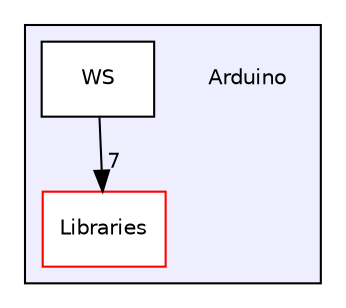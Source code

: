 digraph "Arduino" {
  compound=true
  node [ fontsize="10", fontname="Helvetica"];
  edge [ labelfontsize="10", labelfontname="Helvetica"];
  subgraph clusterdir_a991eec27578c865874ede3d8ec657c2 {
    graph [ bgcolor="#eeeeff", pencolor="black", label="" URL="dir_a991eec27578c865874ede3d8ec657c2.html"];
    dir_a991eec27578c865874ede3d8ec657c2 [shape=plaintext label="Arduino"];
    dir_7a9391ffd4e903eec356dfa807f43b8d [shape=box label="Libraries" color="red" fillcolor="white" style="filled" URL="dir_7a9391ffd4e903eec356dfa807f43b8d.html"];
    dir_056c2cef680cf441bde35535f511cf25 [shape=box label="WS" color="black" fillcolor="white" style="filled" URL="dir_056c2cef680cf441bde35535f511cf25.html"];
  }
  dir_056c2cef680cf441bde35535f511cf25->dir_7a9391ffd4e903eec356dfa807f43b8d [headlabel="7", labeldistance=1.5 headhref="dir_000052_000001.html"];
}
